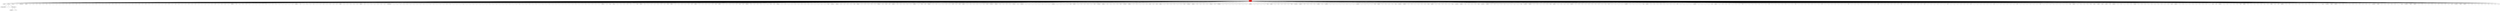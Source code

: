 graph tree{NODE0 [label="Stage" style=filled fillcolor="red"]
NODE0_1 [label="game"]
NODE0 -- NODE0_1
NODE0_2 [label="Setup" ]
NODE0_2_1 [label="Playercreate" ]
NODE0_2 -- NODE0_2_1
NODE0_2_3 [label=""]
NODE0_2 -- NODE0_2_3
NODE0_2_5 [label="Deckcreate" ]
NODE0_2_5_2 [label="players"]
NODE0_2_5 -- NODE0_2_5_2
NODE0_2_5_3 [label="4"]
NODE0_2_5 -- NODE0_2_5_3
NODE0_2 -- NODE0_2_5
NODE0 -- NODE0_2
NODE0_5 [label="teams"]
NODE0 -- NODE0_5
NODE0_6 [label="2"]
NODE0 -- NODE0_6
NODE0_7 [label="alternate"]
NODE0 -- NODE0_7
NODE0_12 [label="game"]
NODE0 -- NODE0_12
NODE0_14 [label="S"]
NODE0 -- NODE0_14
NODE0_15 [label="O"]
NODE0 -- NODE0_15
NODE0_16 [label="U"]
NODE0 -- NODE0_16
NODE0_17 [label="R"]
NODE0 -- NODE0_17
NODE0_18 [label="C"]
NODE0 -- NODE0_18
NODE0_19 [label="E"]
NODE0 -- NODE0_19
NODE0_20 [label="L"]
NODE0 -- NODE0_20
NODE0_21 [label="i"]
NODE0 -- NODE0_21
NODE0_22 [label="s"]
NODE0 -- NODE0_22
NODE0_23 [label="t"]
NODE0 -- NODE0_23
NODE0_26 [label="S"]
NODE0 -- NODE0_26
NODE0_27 [label="T"]
NODE0 -- NODE0_27
NODE0_28 [label="O"]
NODE0 -- NODE0_28
NODE0_29 [label="C"]
NODE0 -- NODE0_29
NODE0_30 [label="K"]
NODE0 -- NODE0_30
NODE0_31 [label="S"]
NODE0 -- NODE0_31
NODE0_32 [label="t"]
NODE0 -- NODE0_32
NODE0_33 [label="a"]
NODE0 -- NODE0_33
NODE0_34 [label="c"]
NODE0 -- NODE0_34
NODE0_35 [label="k"]
NODE0 -- NODE0_35
NODE0_38 [label="D"]
NODE0 -- NODE0_38
NODE0_39 [label="I"]
NODE0 -- NODE0_39
NODE0_40 [label="S"]
NODE0 -- NODE0_40
NODE0_41 [label="C"]
NODE0 -- NODE0_41
NODE0_42 [label="A"]
NODE0 -- NODE0_42
NODE0_43 [label="R"]
NODE0 -- NODE0_43
NODE0_44 [label="D"]
NODE0 -- NODE0_44
NODE0_45 [label="S"]
NODE0 -- NODE0_45
NODE0_46 [label="t"]
NODE0 -- NODE0_46
NODE0_47 [label="a"]
NODE0 -- NODE0_47
NODE0_48 [label="c"]
NODE0 -- NODE0_48
NODE0_49 [label="k"]
NODE0 -- NODE0_49
NODE0_52 [label="T"]
NODE0 -- NODE0_52
NODE0_53 [label="R"]
NODE0 -- NODE0_53
NODE0_54 [label="U"]
NODE0 -- NODE0_54
NODE0_55 [label="M"]
NODE0 -- NODE0_55
NODE0_56 [label="P"]
NODE0 -- NODE0_56
NODE0_57 [label="S"]
NODE0 -- NODE0_57
NODE0_58 [label="t"]
NODE0 -- NODE0_58
NODE0_59 [label="a"]
NODE0 -- NODE0_59
NODE0_60 [label="c"]
NODE0 -- NODE0_60
NODE0_61 [label="k"]
NODE0 -- NODE0_61
NODE0_62 [label="M"]
NODE0 -- NODE0_62
NODE0_63 [label="e"]
NODE0 -- NODE0_63
NODE0_64 [label="m"]
NODE0 -- NODE0_64
NODE0_65 [label="or"]
NODE0 -- NODE0_65
NODE0_66 [label="y"]
NODE0 -- NODE0_66
NODE0_69 [label="L"]
NODE0 -- NODE0_69
NODE0_70 [label="E"]
NODE0 -- NODE0_70
NODE0_71 [label="A"]
NODE0 -- NODE0_71
NODE0_72 [label="D"]
NODE0 -- NODE0_72
NODE0_73 [label="S"]
NODE0 -- NODE0_73
NODE0_74 [label="t"]
NODE0 -- NODE0_74
NODE0_75 [label="a"]
NODE0 -- NODE0_75
NODE0_76 [label="c"]
NODE0 -- NODE0_76
NODE0_77 [label="k"]
NODE0 -- NODE0_77
NODE0_78 [label="M"]
NODE0 -- NODE0_78
NODE0_79 [label="e"]
NODE0 -- NODE0_79
NODE0_80 [label="m"]
NODE0 -- NODE0_80
NODE0_81 [label="or"]
NODE0 -- NODE0_81
NODE0_82 [label="y"]
NODE0 -- NODE0_82
NODE0_88 [label="player"]
NODE0 -- NODE0_88
NODE0_90 [label="H"]
NODE0 -- NODE0_90
NODE0_91 [label="A"]
NODE0 -- NODE0_91
NODE0_92 [label="N"]
NODE0 -- NODE0_92
NODE0_93 [label="D"]
NODE0 -- NODE0_93
NODE0_94 [label="L"]
NODE0 -- NODE0_94
NODE0_95 [label="i"]
NODE0 -- NODE0_95
NODE0_96 [label="s"]
NODE0 -- NODE0_96
NODE0_97 [label="t"]
NODE0 -- NODE0_97
NODE0_100 [label="T"]
NODE0 -- NODE0_100
NODE0_101 [label="R"]
NODE0 -- NODE0_101
NODE0_102 [label="I"]
NODE0 -- NODE0_102
NODE0_103 [label="C"]
NODE0 -- NODE0_103
NODE0_104 [label="K"]
NODE0 -- NODE0_104
NODE0_105 [label="S"]
NODE0 -- NODE0_105
NODE0_106 [label="t"]
NODE0 -- NODE0_106
NODE0_107 [label="a"]
NODE0 -- NODE0_107
NODE0_108 [label="c"]
NODE0 -- NODE0_108
NODE0_109 [label="k"]
NODE0 -- NODE0_109
NODE0_115 [label="player"]
NODE0 -- NODE0_115
NODE0_117 [label="B"]
NODE0 -- NODE0_117
NODE0_118 [label="I"]
NODE0 -- NODE0_118
NODE0_119 [label="D"]
NODE0 -- NODE0_119
NODE0_121 [label="T"]
NODE0 -- NODE0_121
NODE0_122 [label="R"]
NODE0 -- NODE0_122
NODE0_123 [label="I"]
NODE0 -- NODE0_123
NODE0_124 [label="C"]
NODE0 -- NODE0_124
NODE0_125 [label="K"]
NODE0 -- NODE0_125
NODE0_126 [label="S"]
NODE0 -- NODE0_126
NODE0_127 [label="W"]
NODE0 -- NODE0_127
NODE0_128 [label="O"]
NODE0 -- NODE0_128
NODE0_129 [label="N"]
NODE0 -- NODE0_129
NODE0_135 [label="team"]
NODE0 -- NODE0_135
NODE0_137 [label="S"]
NODE0 -- NODE0_137
NODE0_138 [label="C"]
NODE0 -- NODE0_138
NODE0_139 [label="O"]
NODE0 -- NODE0_139
NODE0_140 [label="R"]
NODE0 -- NODE0_140
NODE0_141 [label="E"]
NODE0 -- NODE0_141
NODE0_147 [label="game"]
NODE0 -- NODE0_147
NODE0_149 [label="D"]
NODE0 -- NODE0_149
NODE0_150 [label="I"]
NODE0 -- NODE0_150
NODE0_151 [label="S"]
NODE0 -- NODE0_151
NODE0_152 [label="C"]
NODE0 -- NODE0_152
NODE0_153 [label="A"]
NODE0 -- NODE0_153
NODE0_154 [label="R"]
NODE0 -- NODE0_154
NODE0_155 [label="D"]
NODE0 -- NODE0_155
NODE0_158 [label="permdeck"]
NODE0 -- NODE0_158
NODE0_160 [label="r"]
NODE0 -- NODE0_160
NODE0_161 [label="a"]
NODE0 -- NODE0_161
NODE0_162 [label="n"]
NODE0 -- NODE0_162
NODE0_163 [label="k"]
NODE0 -- NODE0_163
NODE0_165 [label="A"]
NODE0 -- NODE0_165
NODE0_167 [label="2"]
NODE0 -- NODE0_167
NODE0_169 [label="3"]
NODE0 -- NODE0_169
NODE0_171 [label="4"]
NODE0 -- NODE0_171
NODE0_173 [label="5"]
NODE0 -- NODE0_173
NODE0_175 [label="6"]
NODE0 -- NODE0_175
NODE0_177 [label="7"]
NODE0 -- NODE0_177
NODE0_179 [label="8"]
NODE0 -- NODE0_179
NODE0_181 [label="9"]
NODE0 -- NODE0_181
NODE0_183 [label="1"]
NODE0 -- NODE0_183
NODE0_184 [label="0"]
NODE0 -- NODE0_184
NODE0_186 [label="J"]
NODE0 -- NODE0_186
NODE0_188 [label="Q"]
NODE0 -- NODE0_188
NODE0_190 [label="K"]
NODE0 -- NODE0_190
NODE0_194 [label="c"]
NODE0 -- NODE0_194
NODE0_195 [label="o"]
NODE0 -- NODE0_195
NODE0_196 [label="l"]
NODE0 -- NODE0_196
NODE0_197 [label="or"]
NODE0 -- NODE0_197
NODE0_199 [label="r"]
NODE0 -- NODE0_199
NODE0_200 [label="e"]
NODE0 -- NODE0_200
NODE0_201 [label="d"]
NODE0 -- NODE0_201
NODE0_203 [label="s"]
NODE0 -- NODE0_203
NODE0_204 [label="u"]
NODE0 -- NODE0_204
NODE0_205 [label="i"]
NODE0 -- NODE0_205
NODE0_206 [label="t"]
NODE0 -- NODE0_206
NODE0_208 [label="h"]
NODE0 -- NODE0_208
NODE0_209 [label="e"]
NODE0 -- NODE0_209
NODE0_210 [label="a"]
NODE0 -- NODE0_210
NODE0_211 [label="r"]
NODE0 -- NODE0_211
NODE0_212 [label="t"]
NODE0 -- NODE0_212
NODE0_213 [label="s"]
NODE0 -- NODE0_213
NODE0_215 [label="d"]
NODE0 -- NODE0_215
NODE0_216 [label="i"]
NODE0 -- NODE0_216
NODE0_217 [label="a"]
NODE0 -- NODE0_217
NODE0_218 [label="m"]
NODE0 -- NODE0_218
NODE0_219 [label="o"]
NODE0 -- NODE0_219
NODE0_220 [label="n"]
NODE0 -- NODE0_220
NODE0_221 [label="d"]
NODE0 -- NODE0_221
NODE0_222 [label="s"]
NODE0 -- NODE0_222
NODE0_227 [label="b"]
NODE0 -- NODE0_227
NODE0_228 [label="l"]
NODE0 -- NODE0_228
NODE0_229 [label="a"]
NODE0 -- NODE0_229
NODE0_230 [label="c"]
NODE0 -- NODE0_230
NODE0_231 [label="k"]
NODE0 -- NODE0_231
NODE0_233 [label="s"]
NODE0 -- NODE0_233
NODE0_234 [label="u"]
NODE0 -- NODE0_234
NODE0_235 [label="i"]
NODE0 -- NODE0_235
NODE0_236 [label="t"]
NODE0 -- NODE0_236
NODE0_238 [label="c"]
NODE0 -- NODE0_238
NODE0_239 [label="l"]
NODE0 -- NODE0_239
NODE0_240 [label="u"]
NODE0 -- NODE0_240
NODE0_241 [label="b"]
NODE0 -- NODE0_241
NODE0_242 [label="s"]
NODE0 -- NODE0_242
NODE0_244 [label="s"]
NODE0 -- NODE0_244
NODE0_245 [label="p"]
NODE0 -- NODE0_245
NODE0_246 [label="a"]
NODE0 -- NODE0_246
NODE0_247 [label="d"]
NODE0 -- NODE0_247
NODE0_248 [label="e"]
NODE0 -- NODE0_248
NODE0_249 [label="s"]
NODE0 -- NODE0_249
NODE0_260 [label="player"]
NODE0 -- NODE0_260
NODE0_264 [label=">="]
NODE0 -- NODE0_264
NODE0_267 [label="any"]
NODE0 -- NODE0_267
NODE0_268 [label="team"]
NODE0 -- NODE0_268
NODE0_271 [label="S"]
NODE0 -- NODE0_271
NODE0_272 [label="C"]
NODE0 -- NODE0_272
NODE0_273 [label="O"]
NODE0 -- NODE0_273
NODE0_274 [label="R"]
NODE0 -- NODE0_274
NODE0_275 [label="E"]
NODE0 -- NODE0_275
NODE0_277 [label="7"]
NODE0 -- NODE0_277
NODE0_288 [label="top"]
NODE0 -- NODE0_288
NODE0_290 [label="game"]
NODE0 -- NODE0_290
NODE0_292 [label="D"]
NODE0 -- NODE0_292
NODE0_293 [label="I"]
NODE0 -- NODE0_293
NODE0_294 [label="S"]
NODE0 -- NODE0_294
NODE0_295 [label="C"]
NODE0 -- NODE0_295
NODE0_296 [label="A"]
NODE0 -- NODE0_296
NODE0_297 [label="R"]
NODE0 -- NODE0_297
NODE0_298 [label="D"]
NODE0 -- NODE0_298
NODE0_302 [label="top"]
NODE0 -- NODE0_302
NODE0_304 [label="game"]
NODE0 -- NODE0_304
NODE0_306 [label="S"]
NODE0 -- NODE0_306
NODE0_307 [label="T"]
NODE0 -- NODE0_307
NODE0_308 [label="O"]
NODE0 -- NODE0_308
NODE0_309 [label="C"]
NODE0 -- NODE0_309
NODE0_310 [label="K"]
NODE0 -- NODE0_310
NODE0_313 [label="all"]
NODE0 -- NODE0_313
NODE0_318 [label="game"]
NODE0 -- NODE0_318
NODE0_320 [label="S"]
NODE0 -- NODE0_320
NODE0_321 [label="T"]
NODE0 -- NODE0_321
NODE0_322 [label="O"]
NODE0 -- NODE0_322
NODE0_323 [label="C"]
NODE0 -- NODE0_323
NODE0_324 [label="K"]
NODE0 -- NODE0_324
NODE0_330 [label="top"]
NODE0 -- NODE0_330
NODE0_332 [label="game"]
NODE0 -- NODE0_332
NODE0_334 [label="S"]
NODE0 -- NODE0_334
NODE0_335 [label="T"]
NODE0 -- NODE0_335
NODE0_336 [label="O"]
NODE0 -- NODE0_336
NODE0_337 [label="C"]
NODE0 -- NODE0_337
NODE0_338 [label="K"]
NODE0 -- NODE0_338
NODE0_342 [label="top"]
NODE0 -- NODE0_342
NODE0_345 [label="all"]
NODE0 -- NODE0_345
NODE0_346 [label="player"]
NODE0 -- NODE0_346
NODE0_349 [label="H"]
NODE0 -- NODE0_349
NODE0_350 [label="A"]
NODE0 -- NODE0_350
NODE0_351 [label="N"]
NODE0 -- NODE0_351
NODE0_352 [label="D"]
NODE0 -- NODE0_352
NODE0_355 [label="1"]
NODE0 -- NODE0_355
NODE0_356 [label="3"]
NODE0 -- NODE0_356
NODE0_359 [label="set"]
NODE0 -- NODE0_359
NODE0_362 [label="all"]
NODE0 -- NODE0_362
NODE0_363 [label="player"]
NODE0 -- NODE0_363
NODE0_366 [label="T"]
NODE0 -- NODE0_366
NODE0_367 [label="R"]
NODE0 -- NODE0_367
NODE0_368 [label="I"]
NODE0 -- NODE0_368
NODE0_369 [label="C"]
NODE0 -- NODE0_369
NODE0_370 [label="K"]
NODE0 -- NODE0_370
NODE0_371 [label="S"]
NODE0 -- NODE0_371
NODE0_372 [label="W"]
NODE0 -- NODE0_372
NODE0_373 [label="O"]
NODE0 -- NODE0_373
NODE0_374 [label="N"]
NODE0 -- NODE0_374
NODE0_376 [label="0"]
NODE0 -- NODE0_376
NODE0_379 [label="c"]
NODE0 -- NODE0_379
NODE0_380 [label="o"]
NODE0 -- NODE0_380
NODE0_381 [label="p"]
NODE0 -- NODE0_381
NODE0_382 [label="y"]
NODE0 -- NODE0_382
NODE0_384 [label="top"]
NODE0 -- NODE0_384
NODE0_387 [label="current"]
NODE0 -- NODE0_387
NODE0_388 [label="player"]
NODE0 -- NODE0_388
NODE0_391 [label="H"]
NODE0 -- NODE0_391
NODE0_392 [label="A"]
NODE0 -- NODE0_392
NODE0_393 [label="N"]
NODE0 -- NODE0_393
NODE0_394 [label="D"]
NODE0 -- NODE0_394
NODE0_398 [label="top"]
NODE0 -- NODE0_398
NODE0_400 [label="game"]
NODE0 -- NODE0_400
NODE0_402 [label="T"]
NODE0 -- NODE0_402
NODE0_403 [label="R"]
NODE0 -- NODE0_403
NODE0_404 [label="U"]
NODE0 -- NODE0_404
NODE0_405 [label="M"]
NODE0 -- NODE0_405
NODE0_406 [label="P"]
NODE0 -- NODE0_406
NODE0_414 [label="player"]
NODE0 -- NODE0_414
NODE0_418 [label="=="]
NODE0 -- NODE0_418
NODE0_420 [label="size"]
NODE0 -- NODE0_420
NODE0_423 [label="all"]
NODE0 -- NODE0_423
NODE0_424 [label="player"]
NODE0 -- NODE0_424
NODE0_427 [label="H"]
NODE0 -- NODE0_427
NODE0_428 [label="A"]
NODE0 -- NODE0_428
NODE0_429 [label="N"]
NODE0 -- NODE0_429
NODE0_430 [label="D"]
NODE0 -- NODE0_430
NODE0_433 [label="0"]
NODE0 -- NODE0_433
NODE0_438 [label="player"]
NODE0 -- NODE0_438
NODE0_442 [label=">"]
NODE0 -- NODE0_442
NODE0_444 [label="size"]
NODE0 -- NODE0_444
NODE0_447 [label="all"]
NODE0 -- NODE0_447
NODE0_448 [label="player"]
NODE0 -- NODE0_448
NODE0_451 [label="T"]
NODE0 -- NODE0_451
NODE0_452 [label="R"]
NODE0 -- NODE0_452
NODE0_453 [label="I"]
NODE0 -- NODE0_453
NODE0_454 [label="C"]
NODE0 -- NODE0_454
NODE0_455 [label="K"]
NODE0 -- NODE0_455
NODE0_458 [label="0"]
NODE0 -- NODE0_458
NODE0_465 [label="and"]
NODE0 -- NODE0_465
NODE0_467 [label="=="]
NODE0 -- NODE0_467
NODE0_469 [label="size"]
NODE0 -- NODE0_469
NODE0_471 [label="game"]
NODE0 -- NODE0_471
NODE0_473 [label="L"]
NODE0 -- NODE0_473
NODE0_474 [label="E"]
NODE0 -- NODE0_474
NODE0_475 [label="A"]
NODE0 -- NODE0_475
NODE0_476 [label="D"]
NODE0 -- NODE0_476
NODE0_479 [label="1"]
NODE0 -- NODE0_479
NODE0_482 [label="=="]
NODE0 -- NODE0_482
NODE0_484 [label="size"]
NODE0 -- NODE0_484
NODE0_487 [label="current"]
NODE0 -- NODE0_487
NODE0_488 [label="player"]
NODE0 -- NODE0_488
NODE0_491 [label="H"]
NODE0 -- NODE0_491
NODE0_492 [label="A"]
NODE0 -- NODE0_492
NODE0_493 [label="N"]
NODE0 -- NODE0_493
NODE0_494 [label="D"]
NODE0 -- NODE0_494
NODE0_495 [label="where"]
NODE0 -- NODE0_495
NODE0_497 [label="=="]
NODE0 -- NODE0_497
NODE0_499 [label="cardatt"]
NODE0 -- NODE0_499
NODE0_500 [label="s"]
NODE0 -- NODE0_500
NODE0_501 [label="u"]
NODE0 -- NODE0_501
NODE0_502 [label="i"]
NODE0 -- NODE0_502
NODE0_503 [label="t"]
NODE0 -- NODE0_503
NODE0_504 [label="t"]
NODE0 -- NODE0_504
NODE0_505 [label="h"]
NODE0 -- NODE0_505
NODE0_506 [label="i"]
NODE0 -- NODE0_506
NODE0_507 [label="s"]
NODE0 -- NODE0_507
NODE0_510 [label="cardatt"]
NODE0 -- NODE0_510
NODE0_511 [label="s"]
NODE0 -- NODE0_511
NODE0_512 [label="u"]
NODE0 -- NODE0_512
NODE0_513 [label="i"]
NODE0 -- NODE0_513
NODE0_514 [label="t"]
NODE0 -- NODE0_514
NODE0_516 [label="top"]
NODE0 -- NODE0_516
NODE0_518 [label="game"]
NODE0 -- NODE0_518
NODE0_520 [label="L"]
NODE0 -- NODE0_520
NODE0_521 [label="E"]
NODE0 -- NODE0_521
NODE0_522 [label="A"]
NODE0 -- NODE0_522
NODE0_523 [label="D"]
NODE0 -- NODE0_523
NODE0_530 [label="0"]
NODE0 -- NODE0_530
NODE0_536 [label="any"]
NODE0 -- NODE0_536
NODE0_539 [label="current"]
NODE0 -- NODE0_539
NODE0_540 [label="player"]
NODE0 -- NODE0_540
NODE0_543 [label="H"]
NODE0 -- NODE0_543
NODE0_544 [label="A"]
NODE0 -- NODE0_544
NODE0_545 [label="N"]
NODE0 -- NODE0_545
NODE0_546 [label="D"]
NODE0 -- NODE0_546
NODE0_550 [label="top"]
NODE0 -- NODE0_550
NODE0_553 [label="current"]
NODE0 -- NODE0_553
NODE0_554 [label="player"]
NODE0 -- NODE0_554
NODE0_557 [label="T"]
NODE0 -- NODE0_557
NODE0_558 [label="R"]
NODE0 -- NODE0_558
NODE0_559 [label="I"]
NODE0 -- NODE0_559
NODE0_560 [label="C"]
NODE0 -- NODE0_560
NODE0_561 [label="K"]
NODE0 -- NODE0_561
NODE0_568 [label="and"]
NODE0 -- NODE0_568
NODE0_570 [label="=="]
NODE0 -- NODE0_570
NODE0_572 [label="size"]
NODE0 -- NODE0_572
NODE0_574 [label="game"]
NODE0 -- NODE0_574
NODE0_576 [label="L"]
NODE0 -- NODE0_576
NODE0_577 [label="E"]
NODE0 -- NODE0_577
NODE0_578 [label="A"]
NODE0 -- NODE0_578
NODE0_579 [label="D"]
NODE0 -- NODE0_579
NODE0_582 [label="1"]
NODE0 -- NODE0_582
NODE0_585 [label="!="]
NODE0 -- NODE0_585
NODE0_587 [label="size"]
NODE0 -- NODE0_587
NODE0_590 [label="current"]
NODE0 -- NODE0_590
NODE0_591 [label="player"]
NODE0 -- NODE0_591
NODE0_594 [label="H"]
NODE0 -- NODE0_594
NODE0_595 [label="A"]
NODE0 -- NODE0_595
NODE0_596 [label="N"]
NODE0 -- NODE0_596
NODE0_597 [label="D"]
NODE0 -- NODE0_597
NODE0_598 [label="where"]
NODE0 -- NODE0_598
NODE0_600 [label="=="]
NODE0 -- NODE0_600
NODE0_602 [label="cardatt"]
NODE0 -- NODE0_602
NODE0_603 [label="s"]
NODE0 -- NODE0_603
NODE0_604 [label="u"]
NODE0 -- NODE0_604
NODE0_605 [label="i"]
NODE0 -- NODE0_605
NODE0_606 [label="t"]
NODE0 -- NODE0_606
NODE0_607 [label="t"]
NODE0 -- NODE0_607
NODE0_608 [label="h"]
NODE0 -- NODE0_608
NODE0_609 [label="i"]
NODE0 -- NODE0_609
NODE0_610 [label="s"]
NODE0 -- NODE0_610
NODE0_613 [label="cardatt"]
NODE0 -- NODE0_613
NODE0_614 [label="s"]
NODE0 -- NODE0_614
NODE0_615 [label="u"]
NODE0 -- NODE0_615
NODE0_616 [label="i"]
NODE0 -- NODE0_616
NODE0_617 [label="t"]
NODE0 -- NODE0_617
NODE0_619 [label="top"]
NODE0 -- NODE0_619
NODE0_621 [label="game"]
NODE0 -- NODE0_621
NODE0_623 [label="L"]
NODE0 -- NODE0_623
NODE0_624 [label="E"]
NODE0 -- NODE0_624
NODE0_625 [label="A"]
NODE0 -- NODE0_625
NODE0_626 [label="D"]
NODE0 -- NODE0_626
NODE0_633 [label="0"]
NODE0 -- NODE0_633
NODE0_639 [label="any"]
NODE0 -- NODE0_639
NODE0_642 [label="current"]
NODE0 -- NODE0_642
NODE0_643 [label="player"]
NODE0 -- NODE0_643
NODE0_646 [label="H"]
NODE0 -- NODE0_646
NODE0_647 [label="A"]
NODE0 -- NODE0_647
NODE0_648 [label="N"]
NODE0 -- NODE0_648
NODE0_649 [label="D"]
NODE0 -- NODE0_649
NODE0_650 [label="where"]
NODE0 -- NODE0_650
NODE0_652 [label="=="]
NODE0 -- NODE0_652
NODE0_654 [label="cardatt"]
NODE0 -- NODE0_654
NODE0_655 [label="s"]
NODE0 -- NODE0_655
NODE0_656 [label="u"]
NODE0 -- NODE0_656
NODE0_657 [label="i"]
NODE0 -- NODE0_657
NODE0_658 [label="t"]
NODE0 -- NODE0_658
NODE0_659 [label="t"]
NODE0 -- NODE0_659
NODE0_660 [label="h"]
NODE0 -- NODE0_660
NODE0_661 [label="i"]
NODE0 -- NODE0_661
NODE0_662 [label="s"]
NODE0 -- NODE0_662
NODE0_665 [label="cardatt"]
NODE0 -- NODE0_665
NODE0_666 [label="s"]
NODE0 -- NODE0_666
NODE0_667 [label="u"]
NODE0 -- NODE0_667
NODE0_668 [label="i"]
NODE0 -- NODE0_668
NODE0_669 [label="t"]
NODE0 -- NODE0_669
NODE0_671 [label="top"]
NODE0 -- NODE0_671
NODE0_673 [label="game"]
NODE0 -- NODE0_673
NODE0_675 [label="L"]
NODE0 -- NODE0_675
NODE0_676 [label="E"]
NODE0 -- NODE0_676
NODE0_677 [label="A"]
NODE0 -- NODE0_677
NODE0_678 [label="D"]
NODE0 -- NODE0_678
NODE0_686 [label="top"]
NODE0 -- NODE0_686
NODE0_689 [label="current"]
NODE0 -- NODE0_689
NODE0_690 [label="player"]
NODE0 -- NODE0_690
NODE0_693 [label="T"]
NODE0 -- NODE0_693
NODE0_694 [label="R"]
NODE0 -- NODE0_694
NODE0_695 [label="I"]
NODE0 -- NODE0_695
NODE0_696 [label="C"]
NODE0 -- NODE0_696
NODE0_697 [label="K"]
NODE0 -- NODE0_697
NODE0_704 [label="=="]
NODE0 -- NODE0_704
NODE0_706 [label="size"]
NODE0 -- NODE0_706
NODE0_708 [label="game"]
NODE0 -- NODE0_708
NODE0_710 [label="L"]
NODE0 -- NODE0_710
NODE0_711 [label="E"]
NODE0 -- NODE0_711
NODE0_712 [label="A"]
NODE0 -- NODE0_712
NODE0_713 [label="D"]
NODE0 -- NODE0_713
NODE0_716 [label="0"]
NODE0 -- NODE0_716
NODE0_721 [label="any"]
NODE0 -- NODE0_721
NODE0_724 [label="current"]
NODE0 -- NODE0_724
NODE0_725 [label="player"]
NODE0 -- NODE0_725
NODE0_728 [label="H"]
NODE0 -- NODE0_728
NODE0_729 [label="A"]
NODE0 -- NODE0_729
NODE0_730 [label="N"]
NODE0 -- NODE0_730
NODE0_731 [label="D"]
NODE0 -- NODE0_731
NODE0_735 [label="top"]
NODE0 -- NODE0_735
NODE0_738 [label="current"]
NODE0 -- NODE0_738
NODE0_739 [label="player"]
NODE0 -- NODE0_739
NODE0_742 [label="T"]
NODE0 -- NODE0_742
NODE0_743 [label="R"]
NODE0 -- NODE0_743
NODE0_744 [label="I"]
NODE0 -- NODE0_744
NODE0_745 [label="C"]
NODE0 -- NODE0_745
NODE0_746 [label="K"]
NODE0 -- NODE0_746
NODE0_751 [label="c"]
NODE0 -- NODE0_751
NODE0_752 [label="o"]
NODE0 -- NODE0_752
NODE0_753 [label="p"]
NODE0 -- NODE0_753
NODE0_754 [label="y"]
NODE0 -- NODE0_754
NODE0_756 [label="top"]
NODE0 -- NODE0_756
NODE0_759 [label="current"]
NODE0 -- NODE0_759
NODE0_760 [label="player"]
NODE0 -- NODE0_760
NODE0_763 [label="T"]
NODE0 -- NODE0_763
NODE0_764 [label="R"]
NODE0 -- NODE0_764
NODE0_765 [label="I"]
NODE0 -- NODE0_765
NODE0_766 [label="C"]
NODE0 -- NODE0_766
NODE0_767 [label="K"]
NODE0 -- NODE0_767
NODE0_771 [label="top"]
NODE0 -- NODE0_771
NODE0_773 [label="game"]
NODE0 -- NODE0_773
NODE0_775 [label="L"]
NODE0 -- NODE0_775
NODE0_776 [label="E"]
NODE0 -- NODE0_776
NODE0_777 [label="A"]
NODE0 -- NODE0_777
NODE0_778 [label="D"]
NODE0 -- NODE0_778
NODE0_792 [label="points"]
NODE0 -- NODE0_792
NODE0_793 [label="P"]
NODE0 -- NODE0_793
NODE0_794 [label="R"]
NODE0 -- NODE0_794
NODE0_795 [label="E"]
NODE0 -- NODE0_795
NODE0_796 [label="C"]
NODE0 -- NODE0_796
NODE0_797 [label="E"]
NODE0 -- NODE0_797
NODE0_798 [label="D"]
NODE0 -- NODE0_798
NODE0_799 [label="E"]
NODE0 -- NODE0_799
NODE0_800 [label="N"]
NODE0 -- NODE0_800
NODE0_801 [label="C"]
NODE0 -- NODE0_801
NODE0_802 [label="E"]
NODE0 -- NODE0_802
NODE0_805 [label="all"]
NODE0 -- NODE0_805
NODE0_807 [label="s"]
NODE0 -- NODE0_807
NODE0_808 [label="u"]
NODE0 -- NODE0_808
NODE0_809 [label="i"]
NODE0 -- NODE0_809
NODE0_810 [label="t"]
NODE0 -- NODE0_810
NODE0_812 [label="cardatt"]
NODE0 -- NODE0_812
NODE0_813 [label="s"]
NODE0 -- NODE0_813
NODE0_814 [label="u"]
NODE0 -- NODE0_814
NODE0_815 [label="i"]
NODE0 -- NODE0_815
NODE0_816 [label="t"]
NODE0 -- NODE0_816
NODE0_818 [label="top"]
NODE0 -- NODE0_818
NODE0_820 [label="game"]
NODE0 -- NODE0_820
NODE0_822 [label="T"]
NODE0 -- NODE0_822
NODE0_823 [label="R"]
NODE0 -- NODE0_823
NODE0_824 [label="U"]
NODE0 -- NODE0_824
NODE0_825 [label="M"]
NODE0 -- NODE0_825
NODE0_826 [label="P"]
NODE0 -- NODE0_826
NODE0_831 [label="2"]
NODE0 -- NODE0_831
NODE0_832 [label="0"]
NODE0 -- NODE0_832
NODE0_833 [label="0"]
NODE0 -- NODE0_833
NODE0_836 [label="all"]
NODE0 -- NODE0_836
NODE0_838 [label="s"]
NODE0 -- NODE0_838
NODE0_839 [label="u"]
NODE0 -- NODE0_839
NODE0_840 [label="i"]
NODE0 -- NODE0_840
NODE0_841 [label="t"]
NODE0 -- NODE0_841
NODE0_843 [label="cardatt"]
NODE0 -- NODE0_843
NODE0_844 [label="s"]
NODE0 -- NODE0_844
NODE0_845 [label="u"]
NODE0 -- NODE0_845
NODE0_846 [label="i"]
NODE0 -- NODE0_846
NODE0_847 [label="t"]
NODE0 -- NODE0_847
NODE0_849 [label="top"]
NODE0 -- NODE0_849
NODE0_851 [label="game"]
NODE0 -- NODE0_851
NODE0_853 [label="L"]
NODE0 -- NODE0_853
NODE0_854 [label="E"]
NODE0 -- NODE0_854
NODE0_855 [label="A"]
NODE0 -- NODE0_855
NODE0_856 [label="D"]
NODE0 -- NODE0_856
NODE0_861 [label="1"]
NODE0 -- NODE0_861
NODE0_862 [label="0"]
NODE0 -- NODE0_862
NODE0_863 [label="0"]
NODE0 -- NODE0_863
NODE0_866 [label="all"]
NODE0 -- NODE0_866
NODE0_868 [label="r"]
NODE0 -- NODE0_868
NODE0_869 [label="a"]
NODE0 -- NODE0_869
NODE0_870 [label="n"]
NODE0 -- NODE0_870
NODE0_871 [label="k"]
NODE0 -- NODE0_871
NODE0_873 [label="A"]
NODE0 -- NODE0_873
NODE0_876 [label="1"]
NODE0 -- NODE0_876
NODE0_877 [label="4"]
NODE0 -- NODE0_877
NODE0_880 [label="all"]
NODE0 -- NODE0_880
NODE0_882 [label="r"]
NODE0 -- NODE0_882
NODE0_883 [label="a"]
NODE0 -- NODE0_883
NODE0_884 [label="n"]
NODE0 -- NODE0_884
NODE0_885 [label="k"]
NODE0 -- NODE0_885
NODE0_887 [label="K"]
NODE0 -- NODE0_887
NODE0_890 [label="1"]
NODE0 -- NODE0_890
NODE0_891 [label="3"]
NODE0 -- NODE0_891
NODE0_894 [label="all"]
NODE0 -- NODE0_894
NODE0_896 [label="r"]
NODE0 -- NODE0_896
NODE0_897 [label="a"]
NODE0 -- NODE0_897
NODE0_898 [label="n"]
NODE0 -- NODE0_898
NODE0_899 [label="k"]
NODE0 -- NODE0_899
NODE0_901 [label="Q"]
NODE0 -- NODE0_901
NODE0_904 [label="1"]
NODE0 -- NODE0_904
NODE0_905 [label="2"]
NODE0 -- NODE0_905
NODE0_908 [label="all"]
NODE0 -- NODE0_908
NODE0_910 [label="r"]
NODE0 -- NODE0_910
NODE0_911 [label="a"]
NODE0 -- NODE0_911
NODE0_912 [label="n"]
NODE0 -- NODE0_912
NODE0_913 [label="k"]
NODE0 -- NODE0_913
NODE0_915 [label="J"]
NODE0 -- NODE0_915
NODE0_918 [label="1"]
NODE0 -- NODE0_918
NODE0_919 [label="1"]
NODE0 -- NODE0_919
NODE0_922 [label="all"]
NODE0 -- NODE0_922
NODE0_924 [label="r"]
NODE0 -- NODE0_924
NODE0_925 [label="a"]
NODE0 -- NODE0_925
NODE0_926 [label="n"]
NODE0 -- NODE0_926
NODE0_927 [label="k"]
NODE0 -- NODE0_927
NODE0_929 [label="1"]
NODE0 -- NODE0_929
NODE0_930 [label="0"]
NODE0 -- NODE0_930
NODE0_933 [label="1"]
NODE0 -- NODE0_933
NODE0_934 [label="0"]
NODE0 -- NODE0_934
NODE0_937 [label="all"]
NODE0 -- NODE0_937
NODE0_939 [label="r"]
NODE0 -- NODE0_939
NODE0_940 [label="a"]
NODE0 -- NODE0_940
NODE0_941 [label="n"]
NODE0 -- NODE0_941
NODE0_942 [label="k"]
NODE0 -- NODE0_942
NODE0_944 [label="9"]
NODE0 -- NODE0_944
NODE0_947 [label="9"]
NODE0 -- NODE0_947
NODE0_950 [label="all"]
NODE0 -- NODE0_950
NODE0_952 [label="r"]
NODE0 -- NODE0_952
NODE0_953 [label="a"]
NODE0 -- NODE0_953
NODE0_954 [label="n"]
NODE0 -- NODE0_954
NODE0_955 [label="k"]
NODE0 -- NODE0_955
NODE0_957 [label="8"]
NODE0 -- NODE0_957
NODE0_960 [label="8"]
NODE0 -- NODE0_960
NODE0_963 [label="all"]
NODE0 -- NODE0_963
NODE0_965 [label="r"]
NODE0 -- NODE0_965
NODE0_966 [label="a"]
NODE0 -- NODE0_966
NODE0_967 [label="n"]
NODE0 -- NODE0_967
NODE0_968 [label="k"]
NODE0 -- NODE0_968
NODE0_970 [label="7"]
NODE0 -- NODE0_970
NODE0_973 [label="7"]
NODE0 -- NODE0_973
NODE0_976 [label="all"]
NODE0 -- NODE0_976
NODE0_978 [label="r"]
NODE0 -- NODE0_978
NODE0_979 [label="a"]
NODE0 -- NODE0_979
NODE0_980 [label="n"]
NODE0 -- NODE0_980
NODE0_981 [label="k"]
NODE0 -- NODE0_981
NODE0_983 [label="6"]
NODE0 -- NODE0_983
NODE0_986 [label="6"]
NODE0 -- NODE0_986
NODE0_989 [label="all"]
NODE0 -- NODE0_989
NODE0_991 [label="r"]
NODE0 -- NODE0_991
NODE0_992 [label="a"]
NODE0 -- NODE0_992
NODE0_993 [label="n"]
NODE0 -- NODE0_993
NODE0_994 [label="k"]
NODE0 -- NODE0_994
NODE0_996 [label="5"]
NODE0 -- NODE0_996
NODE0_999 [label="5"]
NODE0 -- NODE0_999
NODE0_1002 [label="all"]
NODE0 -- NODE0_1002
NODE0_1004 [label="r"]
NODE0 -- NODE0_1004
NODE0_1005 [label="a"]
NODE0 -- NODE0_1005
NODE0_1006 [label="n"]
NODE0 -- NODE0_1006
NODE0_1007 [label="k"]
NODE0 -- NODE0_1007
NODE0_1009 [label="4"]
NODE0 -- NODE0_1009
NODE0_1012 [label="4"]
NODE0 -- NODE0_1012
NODE0_1015 [label="all"]
NODE0 -- NODE0_1015
NODE0_1017 [label="r"]
NODE0 -- NODE0_1017
NODE0_1018 [label="a"]
NODE0 -- NODE0_1018
NODE0_1019 [label="n"]
NODE0 -- NODE0_1019
NODE0_1020 [label="k"]
NODE0 -- NODE0_1020
NODE0_1022 [label="3"]
NODE0 -- NODE0_1022
NODE0_1025 [label="3"]
NODE0 -- NODE0_1025
NODE0_1028 [label="all"]
NODE0 -- NODE0_1028
NODE0_1030 [label="r"]
NODE0 -- NODE0_1030
NODE0_1031 [label="a"]
NODE0 -- NODE0_1031
NODE0_1032 [label="n"]
NODE0 -- NODE0_1032
NODE0_1033 [label="k"]
NODE0 -- NODE0_1033
NODE0_1035 [label="2"]
NODE0 -- NODE0_1035
NODE0_1038 [label="2"]
NODE0 -- NODE0_1038
NODE0_1043 [label="r"]
NODE0 -- NODE0_1043
NODE0_1044 [label="e"]
NODE0 -- NODE0_1044
NODE0_1047 [label="top"]
NODE0 -- NODE0_1047
NODE0_1049 [label="game"]
NODE0 -- NODE0_1049
NODE0_1051 [label="L"]
NODE0 -- NODE0_1051
NODE0_1052 [label="E"]
NODE0 -- NODE0_1052
NODE0_1053 [label="A"]
NODE0 -- NODE0_1053
NODE0_1054 [label="D"]
NODE0 -- NODE0_1054
NODE0_1059 [label="set"]
NODE0 -- NODE0_1059
NODE0_1060 [label="next"]
NODE0 -- NODE0_1060
NODE0_1062 [label="owner"]
NODE0 -- NODE0_1062
NODE0_1064 [label="max"]
NODE0 -- NODE0_1064
NODE0_1066 [label="union"]
NODE0 -- NODE0_1066
NODE0_1069 [label="all"]
NODE0 -- NODE0_1069
NODE0_1070 [label="player"]
NODE0 -- NODE0_1070
NODE0_1073 [label="T"]
NODE0 -- NODE0_1073
NODE0_1074 [label="R"]
NODE0 -- NODE0_1074
NODE0_1075 [label="I"]
NODE0 -- NODE0_1075
NODE0_1076 [label="C"]
NODE0 -- NODE0_1076
NODE0_1077 [label="K"]
NODE0 -- NODE0_1077
NODE0_1080 [label="using"]
NODE0 -- NODE0_1080
NODE0_1081 [label="P"]
NODE0 -- NODE0_1081
NODE0_1082 [label="R"]
NODE0 -- NODE0_1082
NODE0_1083 [label="E"]
NODE0 -- NODE0_1083
NODE0_1084 [label="C"]
NODE0 -- NODE0_1084
NODE0_1085 [label="E"]
NODE0 -- NODE0_1085
NODE0_1086 [label="D"]
NODE0 -- NODE0_1086
NODE0_1087 [label="E"]
NODE0 -- NODE0_1087
NODE0_1088 [label="N"]
NODE0 -- NODE0_1088
NODE0_1089 [label="C"]
NODE0 -- NODE0_1089
NODE0_1090 [label="E"]
NODE0 -- NODE0_1090
NODE0_1098 [label="next"]
NODE0 -- NODE0_1098
NODE0_1099 [label="player"]
NODE0 -- NODE0_1099
NODE0_1102 [label="T"]
NODE0 -- NODE0_1102
NODE0_1103 [label="R"]
NODE0 -- NODE0_1103
NODE0_1104 [label="I"]
NODE0 -- NODE0_1104
NODE0_1105 [label="C"]
NODE0 -- NODE0_1105
NODE0_1106 [label="K"]
NODE0 -- NODE0_1106
NODE0_1107 [label="S"]
NODE0 -- NODE0_1107
NODE0_1108 [label="W"]
NODE0 -- NODE0_1108
NODE0_1109 [label="O"]
NODE0 -- NODE0_1109
NODE0_1110 [label="N"]
NODE0 -- NODE0_1110
NODE0_1112 [label="1"]
NODE0 -- NODE0_1112
NODE0_1121 [label="top"]
NODE0 -- NODE0_1121
NODE0_1124 [label="all"]
NODE0 -- NODE0_1124
NODE0_1125 [label="player"]
NODE0 -- NODE0_1125
NODE0_1128 [label="T"]
NODE0 -- NODE0_1128
NODE0_1129 [label="R"]
NODE0 -- NODE0_1129
NODE0_1130 [label="I"]
NODE0 -- NODE0_1130
NODE0_1131 [label="C"]
NODE0 -- NODE0_1131
NODE0_1132 [label="K"]
NODE0 -- NODE0_1132
NODE0_1136 [label="top"]
NODE0 -- NODE0_1136
NODE0_1138 [label="game"]
NODE0 -- NODE0_1138
NODE0_1140 [label="D"]
NODE0 -- NODE0_1140
NODE0_1141 [label="I"]
NODE0 -- NODE0_1141
NODE0_1142 [label="S"]
NODE0 -- NODE0_1142
NODE0_1143 [label="C"]
NODE0 -- NODE0_1143
NODE0_1144 [label="A"]
NODE0 -- NODE0_1144
NODE0_1145 [label="R"]
NODE0 -- NODE0_1145
NODE0_1146 [label="D"]
NODE0 -- NODE0_1146
NODE0_1155 [label="team"]
NODE0 -- NODE0_1155
NODE0_1159 [label="=="]
NODE0 -- NODE0_1159
NODE0_1162 [label="all"]
NODE0 -- NODE0_1162
NODE0_1163 [label="player"]
NODE0 -- NODE0_1163
NODE0_1166 [label="T"]
NODE0 -- NODE0_1166
NODE0_1167 [label="R"]
NODE0 -- NODE0_1167
NODE0_1168 [label="I"]
NODE0 -- NODE0_1168
NODE0_1169 [label="C"]
NODE0 -- NODE0_1169
NODE0_1170 [label="K"]
NODE0 -- NODE0_1170
NODE0_1171 [label="S"]
NODE0 -- NODE0_1171
NODE0_1172 [label="W"]
NODE0 -- NODE0_1172
NODE0_1173 [label="O"]
NODE0 -- NODE0_1173
NODE0_1174 [label="N"]
NODE0 -- NODE0_1174
NODE0_1176 [label="0"]
NODE0 -- NODE0_1176
NODE0_1183 [label=">"]
NODE0 -- NODE0_1183
NODE0_1185 [label="sum"]
NODE0 -- NODE0_1185
NODE0_1189 [label="current"]
NODE0 -- NODE0_1189
NODE0_1190 [label="team"]
NODE0 -- NODE0_1190
NODE0_1192 [label="player"]
NODE0 -- NODE0_1192
NODE0_1195 [label="T"]
NODE0 -- NODE0_1195
NODE0_1196 [label="R"]
NODE0 -- NODE0_1196
NODE0_1197 [label="I"]
NODE0 -- NODE0_1197
NODE0_1198 [label="C"]
NODE0 -- NODE0_1198
NODE0_1199 [label="K"]
NODE0 -- NODE0_1199
NODE0_1200 [label="S"]
NODE0 -- NODE0_1200
NODE0_1201 [label="W"]
NODE0 -- NODE0_1201
NODE0_1202 [label="O"]
NODE0 -- NODE0_1202
NODE0_1203 [label="N"]
NODE0 -- NODE0_1203
NODE0_1206 [label="6"]
NODE0 -- NODE0_1206
NODE0_1212 [label="current"]
NODE0 -- NODE0_1212
NODE0_1213 [label="team"]
NODE0 -- NODE0_1213
NODE0_1216 [label="S"]
NODE0 -- NODE0_1216
NODE0_1217 [label="C"]
NODE0 -- NODE0_1217
NODE0_1218 [label="O"]
NODE0 -- NODE0_1218
NODE0_1219 [label="R"]
NODE0 -- NODE0_1219
NODE0_1220 [label="E"]
NODE0 -- NODE0_1220
NODE0_1223 [label="-"]
NODE0 -- NODE0_1223
NODE0_1225 [label="sum"]
NODE0 -- NODE0_1225
NODE0_1229 [label="current"]
NODE0 -- NODE0_1229
NODE0_1230 [label="team"]
NODE0 -- NODE0_1230
NODE0_1232 [label="player"]
NODE0 -- NODE0_1232
NODE0_1235 [label="T"]
NODE0 -- NODE0_1235
NODE0_1236 [label="R"]
NODE0 -- NODE0_1236
NODE0_1237 [label="I"]
NODE0 -- NODE0_1237
NODE0_1238 [label="C"]
NODE0 -- NODE0_1238
NODE0_1239 [label="K"]
NODE0 -- NODE0_1239
NODE0_1240 [label="S"]
NODE0 -- NODE0_1240
NODE0_1241 [label="W"]
NODE0 -- NODE0_1241
NODE0_1242 [label="O"]
NODE0 -- NODE0_1242
NODE0_1243 [label="N"]
NODE0 -- NODE0_1243
NODE0_1246 [label="6"]
NODE0 -- NODE0_1246
NODE0_1254 [label="set"]
NODE0 -- NODE0_1254
NODE0_1258 [label="current"]
NODE0 -- NODE0_1258
NODE0_1259 [label="team"]
NODE0 -- NODE0_1259
NODE0_1261 [label="player"]
NODE0 -- NODE0_1261
NODE0_1264 [label="T"]
NODE0 -- NODE0_1264
NODE0_1265 [label="R"]
NODE0 -- NODE0_1265
NODE0_1266 [label="I"]
NODE0 -- NODE0_1266
NODE0_1267 [label="C"]
NODE0 -- NODE0_1267
NODE0_1268 [label="K"]
NODE0 -- NODE0_1268
NODE0_1269 [label="S"]
NODE0 -- NODE0_1269
NODE0_1270 [label="W"]
NODE0 -- NODE0_1270
NODE0_1271 [label="O"]
NODE0 -- NODE0_1271
NODE0_1272 [label="N"]
NODE0 -- NODE0_1272
NODE0_1274 [label="0"]
NODE0 -- NODE0_1274
}